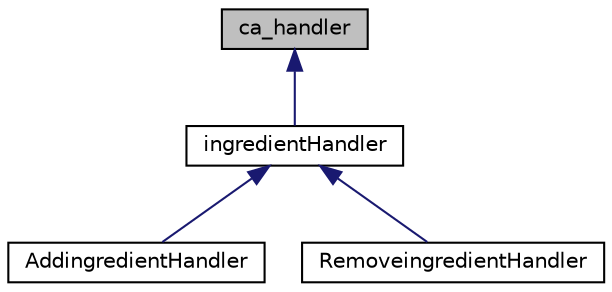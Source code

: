 digraph "ca_handler"
{
 // LATEX_PDF_SIZE
  edge [fontname="Helvetica",fontsize="10",labelfontname="Helvetica",labelfontsize="10"];
  node [fontname="Helvetica",fontsize="10",shape=record];
  Node1 [label="ca_handler",height=0.2,width=0.4,color="black", fillcolor="grey75", style="filled", fontcolor="black",tooltip=" "];
  Node1 -> Node2 [dir="back",color="midnightblue",fontsize="10",style="solid",fontname="Helvetica"];
  Node2 [label="ingredientHandler",height=0.2,width=0.4,color="black", fillcolor="white", style="filled",URL="$classingredientHandler.html",tooltip="Abstract base class for handling ingredient customizations."];
  Node2 -> Node3 [dir="back",color="midnightblue",fontsize="10",style="solid",fontname="Helvetica"];
  Node3 [label="AddingredientHandler",height=0.2,width=0.4,color="black", fillcolor="white", style="filled",URL="$classAddingredientHandler.html",tooltip="Handler class for adding ingredients."];
  Node2 -> Node4 [dir="back",color="midnightblue",fontsize="10",style="solid",fontname="Helvetica"];
  Node4 [label="RemoveingredientHandler",height=0.2,width=0.4,color="black", fillcolor="white", style="filled",URL="$classRemoveingredientHandler.html",tooltip="Handler class for removing ingredients."];
}
